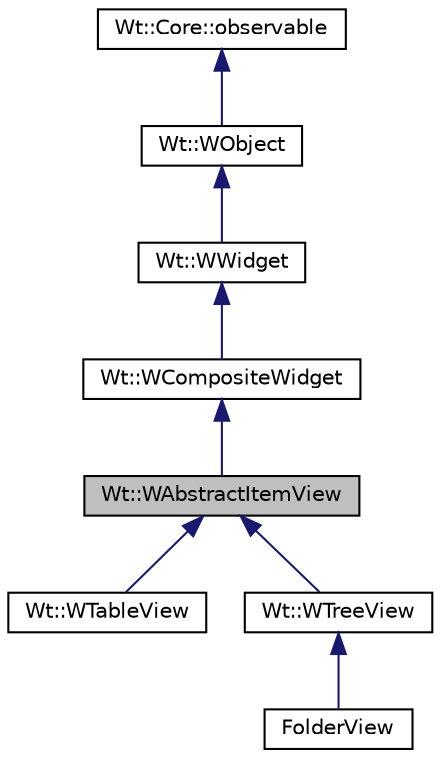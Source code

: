 digraph "Wt::WAbstractItemView"
{
 // LATEX_PDF_SIZE
  edge [fontname="Helvetica",fontsize="10",labelfontname="Helvetica",labelfontsize="10"];
  node [fontname="Helvetica",fontsize="10",shape=record];
  Node1 [label="Wt::WAbstractItemView",height=0.2,width=0.4,color="black", fillcolor="grey75", style="filled", fontcolor="black",tooltip="An abstract base class for item Views."];
  Node2 -> Node1 [dir="back",color="midnightblue",fontsize="10",style="solid"];
  Node2 [label="Wt::WCompositeWidget",height=0.2,width=0.4,color="black", fillcolor="white", style="filled",URL="$classWt_1_1WCompositeWidget.html",tooltip="A widget that hides the implementation of composite widgets."];
  Node3 -> Node2 [dir="back",color="midnightblue",fontsize="10",style="solid"];
  Node3 [label="Wt::WWidget",height=0.2,width=0.4,color="black", fillcolor="white", style="filled",URL="$classWt_1_1WWidget.html",tooltip="The abstract base class for a user-interface component."];
  Node4 -> Node3 [dir="back",color="midnightblue",fontsize="10",style="solid"];
  Node4 [label="Wt::WObject",height=0.2,width=0.4,color="black", fillcolor="white", style="filled",URL="$classWt_1_1WObject.html",tooltip="A base class for objects that participate in the signal/slot system."];
  Node5 -> Node4 [dir="back",color="midnightblue",fontsize="10",style="solid"];
  Node5 [label="Wt::Core::observable",height=0.2,width=0.4,color="black", fillcolor="white", style="filled",URL="$classWt_1_1Core_1_1observable.html",tooltip="A base class for objects whose life-time can be tracked."];
  Node1 -> Node6 [dir="back",color="midnightblue",fontsize="10",style="solid"];
  Node6 [label="Wt::WTableView",height=0.2,width=0.4,color="black", fillcolor="white", style="filled",URL="$classWt_1_1WTableView.html",tooltip="An MVC View widget for tabular data."];
  Node1 -> Node7 [dir="back",color="midnightblue",fontsize="10",style="solid"];
  Node7 [label="Wt::WTreeView",height=0.2,width=0.4,color="black", fillcolor="white", style="filled",URL="$classWt_1_1WTreeView.html",tooltip="A view class that displays a model as a tree or tree table."];
  Node7 -> Node8 [dir="back",color="midnightblue",fontsize="10",style="solid"];
  Node8 [label="FolderView",height=0.2,width=0.4,color="black", fillcolor="white", style="filled",URL="$classFolderView.html",tooltip="A specialized treeview that supports a custom drop event."];
}
